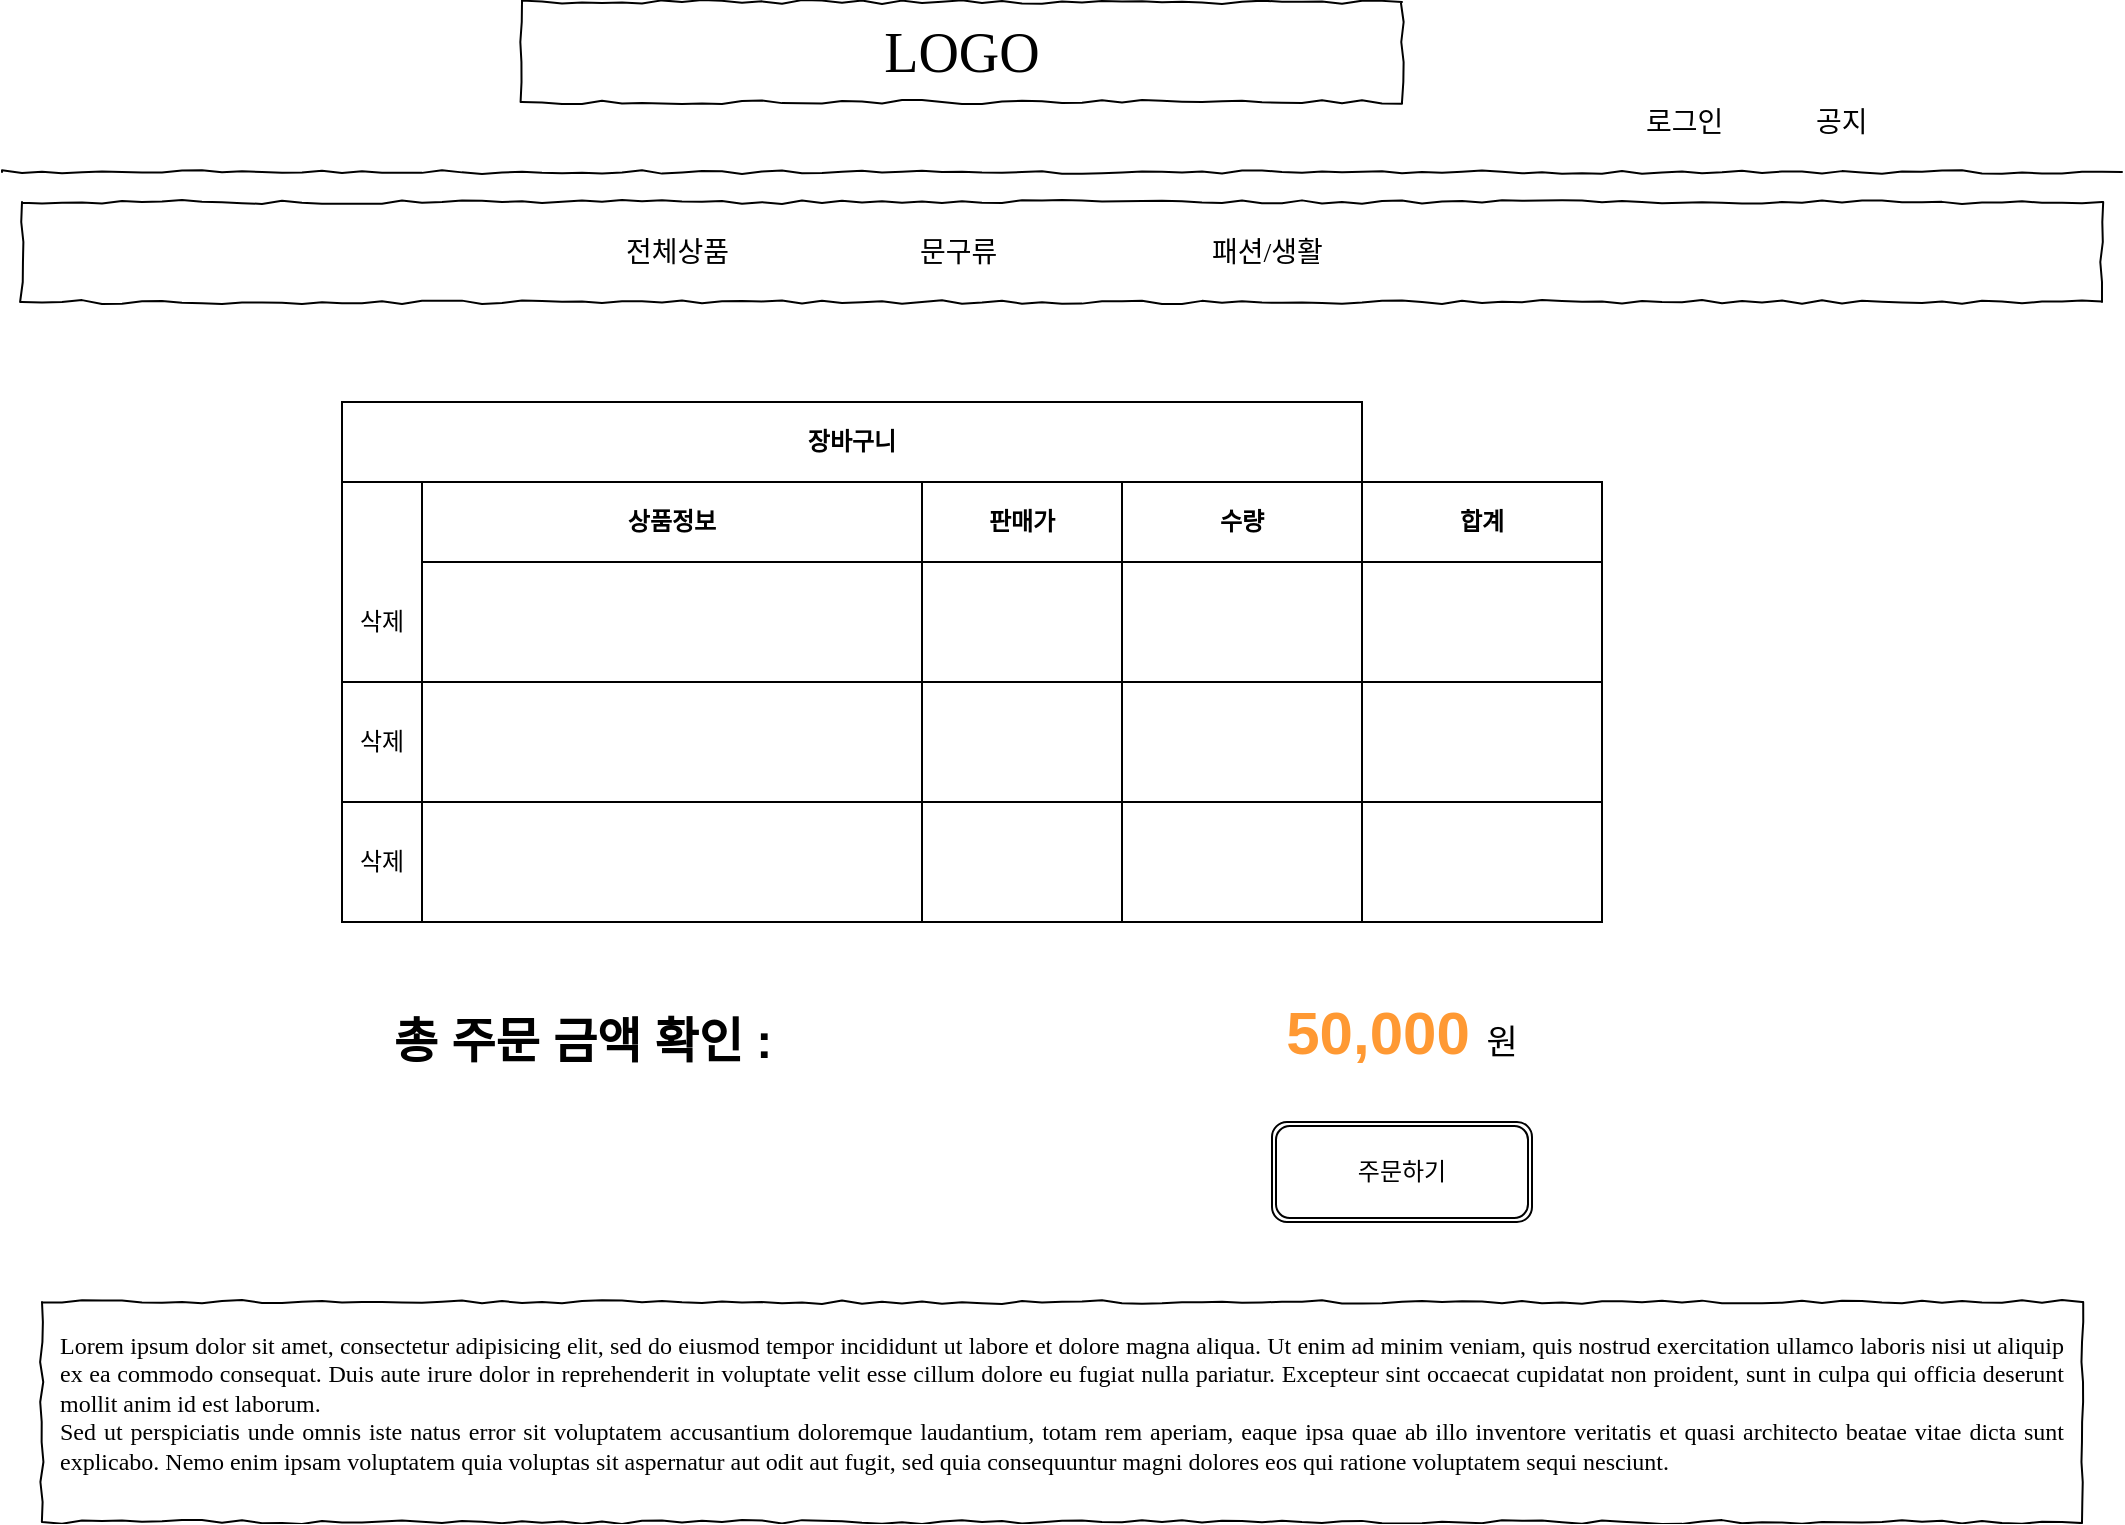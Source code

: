 <mxfile version="13.6.2" type="github">
  <diagram id="ylc9U-ZWo93C4Qr8JcLX" name="Page-1">
    <mxGraphModel dx="1101" dy="724" grid="1" gridSize="10" guides="1" tooltips="1" connect="1" arrows="1" fold="1" page="1" pageScale="1" pageWidth="827" pageHeight="1169" math="0" shadow="0">
      <root>
        <mxCell id="0" />
        <mxCell id="1" parent="0" />
        <mxCell id="nevZC4dTqRIwZBXzGrQF-2" value="LOGO" style="whiteSpace=wrap;html=1;rounded=0;shadow=0;labelBackgroundColor=none;strokeWidth=1;fontFamily=Verdana;fontSize=28;align=center;comic=1;" vertex="1" parent="1">
          <mxGeometry x="280" y="60" width="440" height="50" as="geometry" />
        </mxCell>
        <mxCell id="nevZC4dTqRIwZBXzGrQF-3" value="로그인" style="text;html=1;points=[];align=left;verticalAlign=top;spacingTop=-4;fontSize=14;fontFamily=Verdana" vertex="1" parent="1">
          <mxGeometry x="840" y="110" width="60" height="20" as="geometry" />
        </mxCell>
        <mxCell id="nevZC4dTqRIwZBXzGrQF-4" value="공지" style="text;html=1;points=[];align=left;verticalAlign=top;spacingTop=-4;fontSize=14;fontFamily=Verdana" vertex="1" parent="1">
          <mxGeometry x="925" y="110" width="60" height="20" as="geometry" />
        </mxCell>
        <mxCell id="nevZC4dTqRIwZBXzGrQF-5" value="" style="line;strokeWidth=1;html=1;rounded=0;shadow=0;labelBackgroundColor=none;fillColor=none;fontFamily=Verdana;fontSize=14;fontColor=#000000;align=center;comic=1;" vertex="1" parent="1">
          <mxGeometry x="20" y="140" width="1060" height="10" as="geometry" />
        </mxCell>
        <mxCell id="nevZC4dTqRIwZBXzGrQF-6" value="" style="whiteSpace=wrap;html=1;rounded=0;shadow=0;labelBackgroundColor=none;strokeWidth=1;fillColor=none;fontFamily=Verdana;fontSize=12;align=center;comic=1;" vertex="1" parent="1">
          <mxGeometry x="30" y="160" width="1040" height="50" as="geometry" />
        </mxCell>
        <mxCell id="nevZC4dTqRIwZBXzGrQF-7" value="전체상품" style="text;html=1;points=[];align=left;verticalAlign=top;spacingTop=-4;fontSize=14;fontFamily=Verdana" vertex="1" parent="1">
          <mxGeometry x="330" y="175" width="60" height="20" as="geometry" />
        </mxCell>
        <mxCell id="nevZC4dTqRIwZBXzGrQF-8" value="문구류" style="text;html=1;points=[];align=left;verticalAlign=top;spacingTop=-4;fontSize=14;fontFamily=Verdana" vertex="1" parent="1">
          <mxGeometry x="477" y="175" width="60" height="20" as="geometry" />
        </mxCell>
        <mxCell id="nevZC4dTqRIwZBXzGrQF-9" value="패션/생활" style="text;html=1;points=[];align=left;verticalAlign=top;spacingTop=-4;fontSize=14;fontFamily=Verdana" vertex="1" parent="1">
          <mxGeometry x="623" y="175" width="60" height="20" as="geometry" />
        </mxCell>
        <mxCell id="nevZC4dTqRIwZBXzGrQF-10" value="&lt;div style=&quot;text-align: justify&quot;&gt;&lt;span&gt;Lorem ipsum dolor sit amet, consectetur adipisicing elit, sed do eiusmod tempor incididunt ut labore et dolore magna aliqua. Ut enim ad minim veniam, quis nostrud exercitation ullamco laboris nisi ut aliquip ex ea commodo consequat. Duis aute irure dolor in reprehenderit in voluptate velit esse cillum dolore eu fugiat nulla pariatur. Excepteur sint occaecat cupidatat non proident, sunt in culpa qui officia deserunt mollit anim id est laborum.&lt;/span&gt;&lt;/div&gt;&lt;div style=&quot;text-align: justify&quot;&gt;&lt;span&gt;Sed ut perspiciatis unde omnis iste natus error sit voluptatem accusantium doloremque laudantium, totam rem aperiam, eaque ipsa quae ab illo inventore veritatis et quasi architecto beatae vitae dicta sunt explicabo. Nemo enim ipsam voluptatem quia voluptas sit aspernatur aut odit aut fugit, sed quia consequuntur magni dolores eos qui ratione voluptatem sequi nesciunt.&amp;nbsp;&lt;/span&gt;&lt;/div&gt;" style="whiteSpace=wrap;html=1;rounded=0;shadow=0;labelBackgroundColor=none;strokeWidth=1;fillColor=none;fontFamily=Verdana;fontSize=12;align=center;verticalAlign=top;spacing=10;comic=1;" vertex="1" parent="1">
          <mxGeometry x="40" y="710" width="1020" height="110" as="geometry" />
        </mxCell>
        <mxCell id="nevZC4dTqRIwZBXzGrQF-57" value="합계" style="swimlane;connectable=0;startSize=40;html=1;whiteSpace=wrap;collapsible=0;recursiveResize=0;expand=0;pointerEvents=0;" vertex="1" parent="1">
          <mxGeometry x="700" y="300" width="120" height="100" as="geometry" />
        </mxCell>
        <mxCell id="nevZC4dTqRIwZBXzGrQF-56" value="" style="swimlane;connectable=0;startSize=0;html=1;whiteSpace=wrap;collapsible=0;recursiveResize=0;expand=0;pointerEvents=0;" vertex="1" parent="nevZC4dTqRIwZBXzGrQF-57">
          <mxGeometry y="100" width="120" height="60" as="geometry" />
        </mxCell>
        <mxCell id="nevZC4dTqRIwZBXzGrQF-55" value="" style="swimlane;connectable=0;startSize=0;html=1;whiteSpace=wrap;collapsible=0;recursiveResize=0;expand=0;pointerEvents=0;" vertex="1" parent="nevZC4dTqRIwZBXzGrQF-56">
          <mxGeometry y="60" width="120" height="60" as="geometry" />
        </mxCell>
        <mxCell id="nevZC4dTqRIwZBXzGrQF-29" value="장바구니" style="shape=table;childLayout=tableLayout;rowLines=0;columnLines=0;startSize=40;html=1;whiteSpace=wrap;collapsible=0;recursiveResize=0;expand=0;pointerEvents=0;fontStyle=1;align=center;" vertex="1" parent="1">
          <mxGeometry x="190" y="260" width="510" height="260" as="geometry" />
        </mxCell>
        <mxCell id="nevZC4dTqRIwZBXzGrQF-30" value="&amp;nbsp;" style="swimlane;horizontal=0;points=[[0,0.5],[1,0.5]];portConstraint=eastwest;startSize=40;html=1;whiteSpace=wrap;collapsible=0;recursiveResize=0;expand=0;pointerEvents=0;fontStyle=1" vertex="1" parent="nevZC4dTqRIwZBXzGrQF-29">
          <mxGeometry y="40" width="510" height="100" as="geometry" />
        </mxCell>
        <mxCell id="nevZC4dTqRIwZBXzGrQF-31" value="상품정보" style="swimlane;connectable=0;startSize=40;html=1;whiteSpace=wrap;collapsible=0;recursiveResize=0;expand=0;pointerEvents=0;" vertex="1" parent="nevZC4dTqRIwZBXzGrQF-30">
          <mxGeometry x="40" width="250" height="100" as="geometry" />
        </mxCell>
        <mxCell id="nevZC4dTqRIwZBXzGrQF-32" value="판매가" style="swimlane;connectable=0;startSize=40;html=1;whiteSpace=wrap;collapsible=0;recursiveResize=0;expand=0;pointerEvents=0;" vertex="1" parent="nevZC4dTqRIwZBXzGrQF-30">
          <mxGeometry x="290" width="100" height="100" as="geometry" />
        </mxCell>
        <mxCell id="nevZC4dTqRIwZBXzGrQF-33" value="수량" style="swimlane;connectable=0;startSize=40;html=1;whiteSpace=wrap;collapsible=0;recursiveResize=0;expand=0;pointerEvents=0;" vertex="1" parent="nevZC4dTqRIwZBXzGrQF-30">
          <mxGeometry x="390" width="120" height="100" as="geometry" />
        </mxCell>
        <mxCell id="nevZC4dTqRIwZBXzGrQF-34" value="&amp;nbsp;" style="swimlane;horizontal=0;points=[[0,0.5],[1,0.5]];portConstraint=eastwest;startSize=40;html=1;whiteSpace=wrap;collapsible=0;recursiveResize=0;expand=0;pointerEvents=0;" vertex="1" parent="nevZC4dTqRIwZBXzGrQF-29">
          <mxGeometry y="140" width="510" height="60" as="geometry" />
        </mxCell>
        <mxCell id="nevZC4dTqRIwZBXzGrQF-35" value="" style="swimlane;connectable=0;startSize=0;html=1;whiteSpace=wrap;collapsible=0;recursiveResize=0;expand=0;pointerEvents=0;" vertex="1" parent="nevZC4dTqRIwZBXzGrQF-34">
          <mxGeometry x="40" width="250" height="60" as="geometry" />
        </mxCell>
        <mxCell id="nevZC4dTqRIwZBXzGrQF-36" value="" style="swimlane;connectable=0;startSize=0;html=1;whiteSpace=wrap;collapsible=0;recursiveResize=0;expand=0;pointerEvents=0;" vertex="1" parent="nevZC4dTqRIwZBXzGrQF-34">
          <mxGeometry x="290" width="100" height="60" as="geometry" />
        </mxCell>
        <mxCell id="nevZC4dTqRIwZBXzGrQF-37" value="" style="swimlane;connectable=0;startSize=0;html=1;whiteSpace=wrap;collapsible=0;recursiveResize=0;expand=0;pointerEvents=0;" vertex="1" parent="nevZC4dTqRIwZBXzGrQF-34">
          <mxGeometry x="390" width="120" height="60" as="geometry" />
        </mxCell>
        <mxCell id="nevZC4dTqRIwZBXzGrQF-38" value="&amp;nbsp;" style="swimlane;horizontal=0;points=[[0,0.5],[1,0.5]];portConstraint=eastwest;startSize=40;html=1;whiteSpace=wrap;collapsible=0;recursiveResize=0;expand=0;pointerEvents=0;" vertex="1" parent="nevZC4dTqRIwZBXzGrQF-29">
          <mxGeometry y="200" width="510" height="60" as="geometry" />
        </mxCell>
        <mxCell id="nevZC4dTqRIwZBXzGrQF-39" value="" style="swimlane;connectable=0;startSize=0;html=1;whiteSpace=wrap;collapsible=0;recursiveResize=0;expand=0;pointerEvents=0;" vertex="1" parent="nevZC4dTqRIwZBXzGrQF-38">
          <mxGeometry x="40" width="250" height="60" as="geometry" />
        </mxCell>
        <mxCell id="nevZC4dTqRIwZBXzGrQF-40" value="" style="swimlane;connectable=0;startSize=0;html=1;whiteSpace=wrap;collapsible=0;recursiveResize=0;expand=0;pointerEvents=0;" vertex="1" parent="nevZC4dTqRIwZBXzGrQF-38">
          <mxGeometry x="290" width="100" height="60" as="geometry" />
        </mxCell>
        <mxCell id="nevZC4dTqRIwZBXzGrQF-41" value="" style="swimlane;connectable=0;startSize=0;html=1;whiteSpace=wrap;collapsible=0;recursiveResize=0;expand=0;pointerEvents=0;" vertex="1" parent="nevZC4dTqRIwZBXzGrQF-38">
          <mxGeometry x="390" width="120" height="60" as="geometry" />
        </mxCell>
        <mxCell id="nevZC4dTqRIwZBXzGrQF-60" value="총 주문 금액 확인 :" style="text;strokeColor=none;fillColor=none;html=1;fontSize=24;fontStyle=1;verticalAlign=middle;align=center;" vertex="1" parent="1">
          <mxGeometry x="260" y="560" width="100" height="40" as="geometry" />
        </mxCell>
        <mxCell id="nevZC4dTqRIwZBXzGrQF-61" value="&lt;font&gt;&lt;b style=&quot;font-size: 30px&quot;&gt;&lt;font color=&quot;#ff9933&quot;&gt;50,000 &lt;/font&gt;&lt;/b&gt;&lt;font style=&quot;font-size: 17px&quot;&gt;원&lt;/font&gt;&lt;/font&gt;" style="text;html=1;strokeColor=none;fillColor=none;align=center;verticalAlign=middle;whiteSpace=wrap;rounded=0;" vertex="1" parent="1">
          <mxGeometry x="620" y="565" width="200" height="20" as="geometry" />
        </mxCell>
        <mxCell id="nevZC4dTqRIwZBXzGrQF-62" value="주문하기" style="shape=ext;double=1;rounded=1;whiteSpace=wrap;html=1;" vertex="1" parent="1">
          <mxGeometry x="655" y="620" width="130" height="50" as="geometry" />
        </mxCell>
        <mxCell id="nevZC4dTqRIwZBXzGrQF-63" value="삭제" style="text;html=1;strokeColor=none;fillColor=none;align=center;verticalAlign=middle;whiteSpace=wrap;rounded=0;" vertex="1" parent="1">
          <mxGeometry x="190" y="360" width="40" height="20" as="geometry" />
        </mxCell>
        <mxCell id="nevZC4dTqRIwZBXzGrQF-64" value="삭제" style="text;html=1;strokeColor=none;fillColor=none;align=center;verticalAlign=middle;whiteSpace=wrap;rounded=0;" vertex="1" parent="1">
          <mxGeometry x="190" y="420" width="40" height="20" as="geometry" />
        </mxCell>
        <mxCell id="nevZC4dTqRIwZBXzGrQF-65" value="삭제" style="text;html=1;strokeColor=none;fillColor=none;align=center;verticalAlign=middle;whiteSpace=wrap;rounded=0;" vertex="1" parent="1">
          <mxGeometry x="190" y="480" width="40" height="20" as="geometry" />
        </mxCell>
      </root>
    </mxGraphModel>
  </diagram>
</mxfile>
